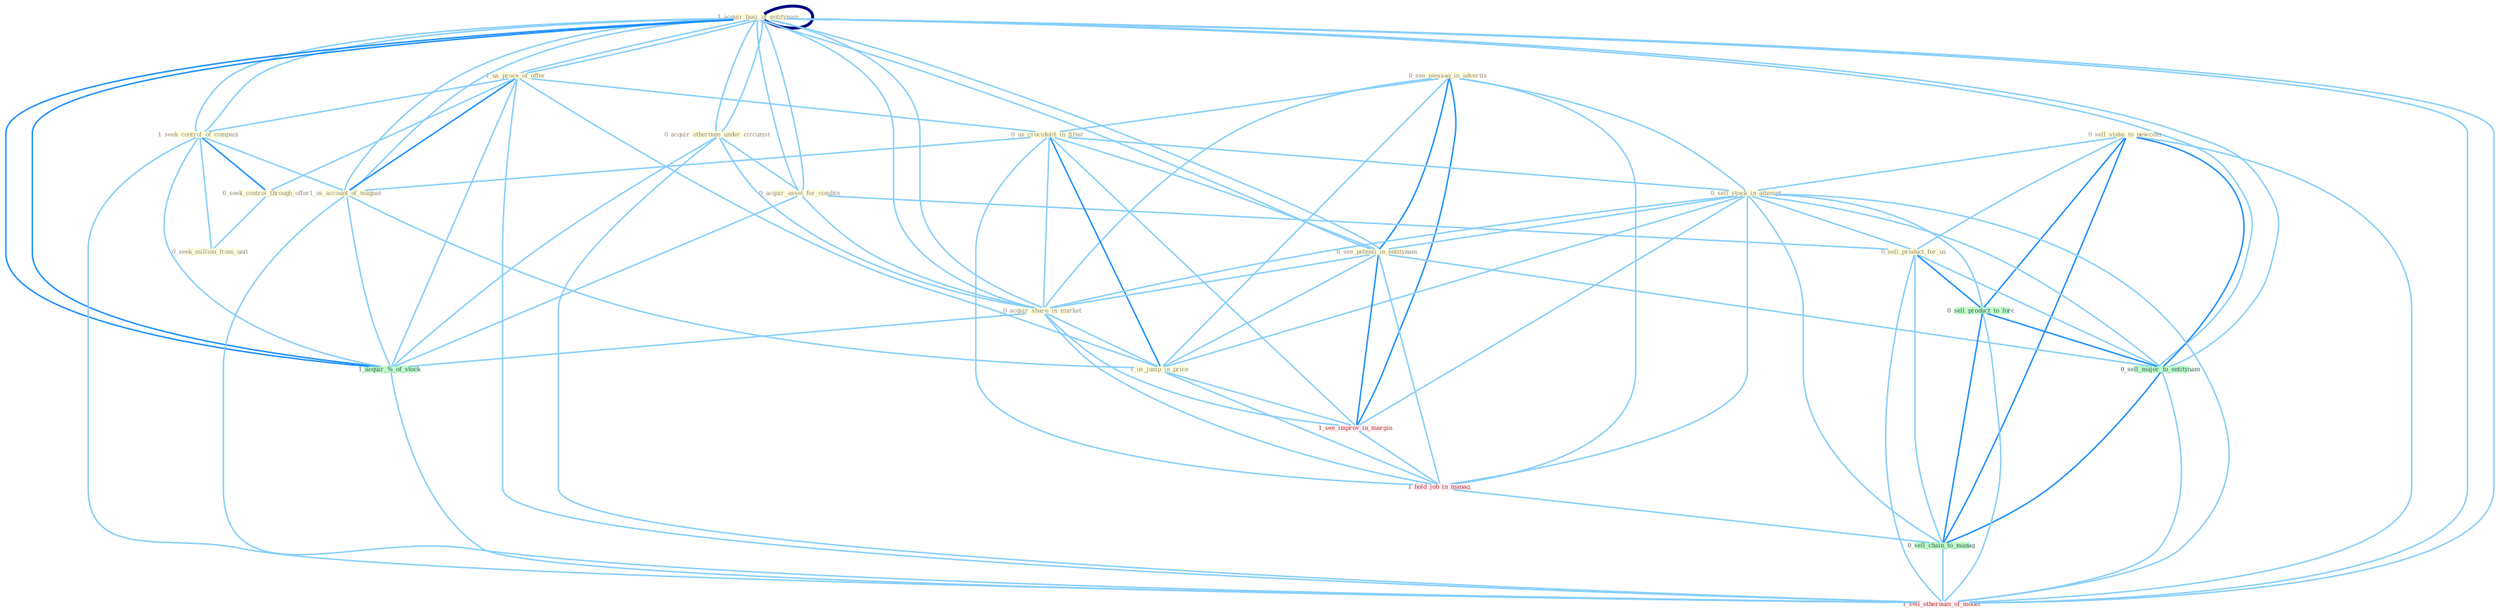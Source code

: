 Graph G{ 
    node
    [shape=polygon,style=filled,width=.5,height=.06,color="#BDFCC9",fixedsize=true,fontsize=4,
    fontcolor="#2f4f4f"];
    {node
    [color="#ffffe0", fontcolor="#8b7d6b"] "1_acquir_busi_of_entitynam " "0_sell_stake_to_newcom " "1_us_proce_of_offer " "0_see_messag_in_advertis " "0_acquir_othernum_under_circumst " "1_acquir_busi_of_entitynam " "1_seek_control_of_compani " "0_acquir_asset_for_combin " "0_us_crocidolit_in_filter " "1_us_account_of_magnat " "0_sell_stock_in_attempt " "0_see_potenti_in_entitynam " "0_seek_control_through_offer " "0_sell_product_for_us " "0_seek_million_from_unit " "0_acquir_share_in_market " "1_us_jump_in_price "}
{node [color="#fff0f5", fontcolor="#b22222"] "1_see_improv_in_margin " "1_hold_job_in_manag " "1_sell_othernum_of_model "}
edge [color="#B0E2FF"];

	"1_acquir_busi_of_entitynam " -- "1_us_proce_of_offer " [w="1", color="#87cefa" ];
	"1_acquir_busi_of_entitynam " -- "0_acquir_othernum_under_circumst " [w="1", color="#87cefa" ];
	"1_acquir_busi_of_entitynam " -- "1_acquir_busi_of_entitynam " [w="4", style=bold, color="#000080", len=0.4];
	"1_acquir_busi_of_entitynam " -- "1_seek_control_of_compani " [w="1", color="#87cefa" ];
	"1_acquir_busi_of_entitynam " -- "0_acquir_asset_for_combin " [w="1", color="#87cefa" ];
	"1_acquir_busi_of_entitynam " -- "1_us_account_of_magnat " [w="1", color="#87cefa" ];
	"1_acquir_busi_of_entitynam " -- "0_see_potenti_in_entitynam " [w="1", color="#87cefa" ];
	"1_acquir_busi_of_entitynam " -- "0_acquir_share_in_market " [w="1", color="#87cefa" ];
	"1_acquir_busi_of_entitynam " -- "1_acquir_%_of_stock " [w="2", color="#1e90ff" , len=0.8];
	"1_acquir_busi_of_entitynam " -- "0_sell_major_to_entitynam " [w="1", color="#87cefa" ];
	"1_acquir_busi_of_entitynam " -- "1_sell_othernum_of_model " [w="1", color="#87cefa" ];
	"0_sell_stake_to_newcom " -- "0_sell_stock_in_attempt " [w="1", color="#87cefa" ];
	"0_sell_stake_to_newcom " -- "0_sell_product_for_us " [w="1", color="#87cefa" ];
	"0_sell_stake_to_newcom " -- "0_sell_product_to_forc " [w="2", color="#1e90ff" , len=0.8];
	"0_sell_stake_to_newcom " -- "0_sell_major_to_entitynam " [w="2", color="#1e90ff" , len=0.8];
	"0_sell_stake_to_newcom " -- "0_sell_chain_to_manag " [w="2", color="#1e90ff" , len=0.8];
	"0_sell_stake_to_newcom " -- "1_sell_othernum_of_model " [w="1", color="#87cefa" ];
	"1_us_proce_of_offer " -- "1_acquir_busi_of_entitynam " [w="1", color="#87cefa" ];
	"1_us_proce_of_offer " -- "1_seek_control_of_compani " [w="1", color="#87cefa" ];
	"1_us_proce_of_offer " -- "0_us_crocidolit_in_filter " [w="1", color="#87cefa" ];
	"1_us_proce_of_offer " -- "1_us_account_of_magnat " [w="2", color="#1e90ff" , len=0.8];
	"1_us_proce_of_offer " -- "0_seek_control_through_offer " [w="1", color="#87cefa" ];
	"1_us_proce_of_offer " -- "1_us_jump_in_price " [w="1", color="#87cefa" ];
	"1_us_proce_of_offer " -- "1_acquir_%_of_stock " [w="1", color="#87cefa" ];
	"1_us_proce_of_offer " -- "1_sell_othernum_of_model " [w="1", color="#87cefa" ];
	"0_see_messag_in_advertis " -- "0_us_crocidolit_in_filter " [w="1", color="#87cefa" ];
	"0_see_messag_in_advertis " -- "0_sell_stock_in_attempt " [w="1", color="#87cefa" ];
	"0_see_messag_in_advertis " -- "0_see_potenti_in_entitynam " [w="2", color="#1e90ff" , len=0.8];
	"0_see_messag_in_advertis " -- "0_acquir_share_in_market " [w="1", color="#87cefa" ];
	"0_see_messag_in_advertis " -- "1_us_jump_in_price " [w="1", color="#87cefa" ];
	"0_see_messag_in_advertis " -- "1_see_improv_in_margin " [w="2", color="#1e90ff" , len=0.8];
	"0_see_messag_in_advertis " -- "1_hold_job_in_manag " [w="1", color="#87cefa" ];
	"0_acquir_othernum_under_circumst " -- "1_acquir_busi_of_entitynam " [w="1", color="#87cefa" ];
	"0_acquir_othernum_under_circumst " -- "0_acquir_asset_for_combin " [w="1", color="#87cefa" ];
	"0_acquir_othernum_under_circumst " -- "0_acquir_share_in_market " [w="1", color="#87cefa" ];
	"0_acquir_othernum_under_circumst " -- "1_acquir_%_of_stock " [w="1", color="#87cefa" ];
	"0_acquir_othernum_under_circumst " -- "1_sell_othernum_of_model " [w="1", color="#87cefa" ];
	"1_acquir_busi_of_entitynam " -- "1_seek_control_of_compani " [w="1", color="#87cefa" ];
	"1_acquir_busi_of_entitynam " -- "0_acquir_asset_for_combin " [w="1", color="#87cefa" ];
	"1_acquir_busi_of_entitynam " -- "1_us_account_of_magnat " [w="1", color="#87cefa" ];
	"1_acquir_busi_of_entitynam " -- "0_see_potenti_in_entitynam " [w="1", color="#87cefa" ];
	"1_acquir_busi_of_entitynam " -- "0_acquir_share_in_market " [w="1", color="#87cefa" ];
	"1_acquir_busi_of_entitynam " -- "1_acquir_%_of_stock " [w="2", color="#1e90ff" , len=0.8];
	"1_acquir_busi_of_entitynam " -- "0_sell_major_to_entitynam " [w="1", color="#87cefa" ];
	"1_acquir_busi_of_entitynam " -- "1_sell_othernum_of_model " [w="1", color="#87cefa" ];
	"1_seek_control_of_compani " -- "1_us_account_of_magnat " [w="1", color="#87cefa" ];
	"1_seek_control_of_compani " -- "0_seek_control_through_offer " [w="2", color="#1e90ff" , len=0.8];
	"1_seek_control_of_compani " -- "0_seek_million_from_unit " [w="1", color="#87cefa" ];
	"1_seek_control_of_compani " -- "1_acquir_%_of_stock " [w="1", color="#87cefa" ];
	"1_seek_control_of_compani " -- "1_sell_othernum_of_model " [w="1", color="#87cefa" ];
	"0_acquir_asset_for_combin " -- "0_sell_product_for_us " [w="1", color="#87cefa" ];
	"0_acquir_asset_for_combin " -- "0_acquir_share_in_market " [w="1", color="#87cefa" ];
	"0_acquir_asset_for_combin " -- "1_acquir_%_of_stock " [w="1", color="#87cefa" ];
	"0_us_crocidolit_in_filter " -- "1_us_account_of_magnat " [w="1", color="#87cefa" ];
	"0_us_crocidolit_in_filter " -- "0_sell_stock_in_attempt " [w="1", color="#87cefa" ];
	"0_us_crocidolit_in_filter " -- "0_see_potenti_in_entitynam " [w="1", color="#87cefa" ];
	"0_us_crocidolit_in_filter " -- "0_acquir_share_in_market " [w="1", color="#87cefa" ];
	"0_us_crocidolit_in_filter " -- "1_us_jump_in_price " [w="2", color="#1e90ff" , len=0.8];
	"0_us_crocidolit_in_filter " -- "1_see_improv_in_margin " [w="1", color="#87cefa" ];
	"0_us_crocidolit_in_filter " -- "1_hold_job_in_manag " [w="1", color="#87cefa" ];
	"1_us_account_of_magnat " -- "1_us_jump_in_price " [w="1", color="#87cefa" ];
	"1_us_account_of_magnat " -- "1_acquir_%_of_stock " [w="1", color="#87cefa" ];
	"1_us_account_of_magnat " -- "1_sell_othernum_of_model " [w="1", color="#87cefa" ];
	"0_sell_stock_in_attempt " -- "0_see_potenti_in_entitynam " [w="1", color="#87cefa" ];
	"0_sell_stock_in_attempt " -- "0_sell_product_for_us " [w="1", color="#87cefa" ];
	"0_sell_stock_in_attempt " -- "0_acquir_share_in_market " [w="1", color="#87cefa" ];
	"0_sell_stock_in_attempt " -- "1_us_jump_in_price " [w="1", color="#87cefa" ];
	"0_sell_stock_in_attempt " -- "1_see_improv_in_margin " [w="1", color="#87cefa" ];
	"0_sell_stock_in_attempt " -- "1_hold_job_in_manag " [w="1", color="#87cefa" ];
	"0_sell_stock_in_attempt " -- "0_sell_product_to_forc " [w="1", color="#87cefa" ];
	"0_sell_stock_in_attempt " -- "0_sell_major_to_entitynam " [w="1", color="#87cefa" ];
	"0_sell_stock_in_attempt " -- "0_sell_chain_to_manag " [w="1", color="#87cefa" ];
	"0_sell_stock_in_attempt " -- "1_sell_othernum_of_model " [w="1", color="#87cefa" ];
	"0_see_potenti_in_entitynam " -- "0_acquir_share_in_market " [w="1", color="#87cefa" ];
	"0_see_potenti_in_entitynam " -- "1_us_jump_in_price " [w="1", color="#87cefa" ];
	"0_see_potenti_in_entitynam " -- "1_see_improv_in_margin " [w="2", color="#1e90ff" , len=0.8];
	"0_see_potenti_in_entitynam " -- "1_hold_job_in_manag " [w="1", color="#87cefa" ];
	"0_see_potenti_in_entitynam " -- "0_sell_major_to_entitynam " [w="1", color="#87cefa" ];
	"0_seek_control_through_offer " -- "0_seek_million_from_unit " [w="1", color="#87cefa" ];
	"0_sell_product_for_us " -- "0_sell_product_to_forc " [w="2", color="#1e90ff" , len=0.8];
	"0_sell_product_for_us " -- "0_sell_major_to_entitynam " [w="1", color="#87cefa" ];
	"0_sell_product_for_us " -- "0_sell_chain_to_manag " [w="1", color="#87cefa" ];
	"0_sell_product_for_us " -- "1_sell_othernum_of_model " [w="1", color="#87cefa" ];
	"0_acquir_share_in_market " -- "1_us_jump_in_price " [w="1", color="#87cefa" ];
	"0_acquir_share_in_market " -- "1_see_improv_in_margin " [w="1", color="#87cefa" ];
	"0_acquir_share_in_market " -- "1_acquir_%_of_stock " [w="1", color="#87cefa" ];
	"0_acquir_share_in_market " -- "1_hold_job_in_manag " [w="1", color="#87cefa" ];
	"1_us_jump_in_price " -- "1_see_improv_in_margin " [w="1", color="#87cefa" ];
	"1_us_jump_in_price " -- "1_hold_job_in_manag " [w="1", color="#87cefa" ];
	"1_see_improv_in_margin " -- "1_hold_job_in_manag " [w="1", color="#87cefa" ];
	"1_acquir_%_of_stock " -- "1_sell_othernum_of_model " [w="1", color="#87cefa" ];
	"1_hold_job_in_manag " -- "0_sell_chain_to_manag " [w="1", color="#87cefa" ];
	"0_sell_product_to_forc " -- "0_sell_major_to_entitynam " [w="2", color="#1e90ff" , len=0.8];
	"0_sell_product_to_forc " -- "0_sell_chain_to_manag " [w="2", color="#1e90ff" , len=0.8];
	"0_sell_product_to_forc " -- "1_sell_othernum_of_model " [w="1", color="#87cefa" ];
	"0_sell_major_to_entitynam " -- "0_sell_chain_to_manag " [w="2", color="#1e90ff" , len=0.8];
	"0_sell_major_to_entitynam " -- "1_sell_othernum_of_model " [w="1", color="#87cefa" ];
	"0_sell_chain_to_manag " -- "1_sell_othernum_of_model " [w="1", color="#87cefa" ];
}